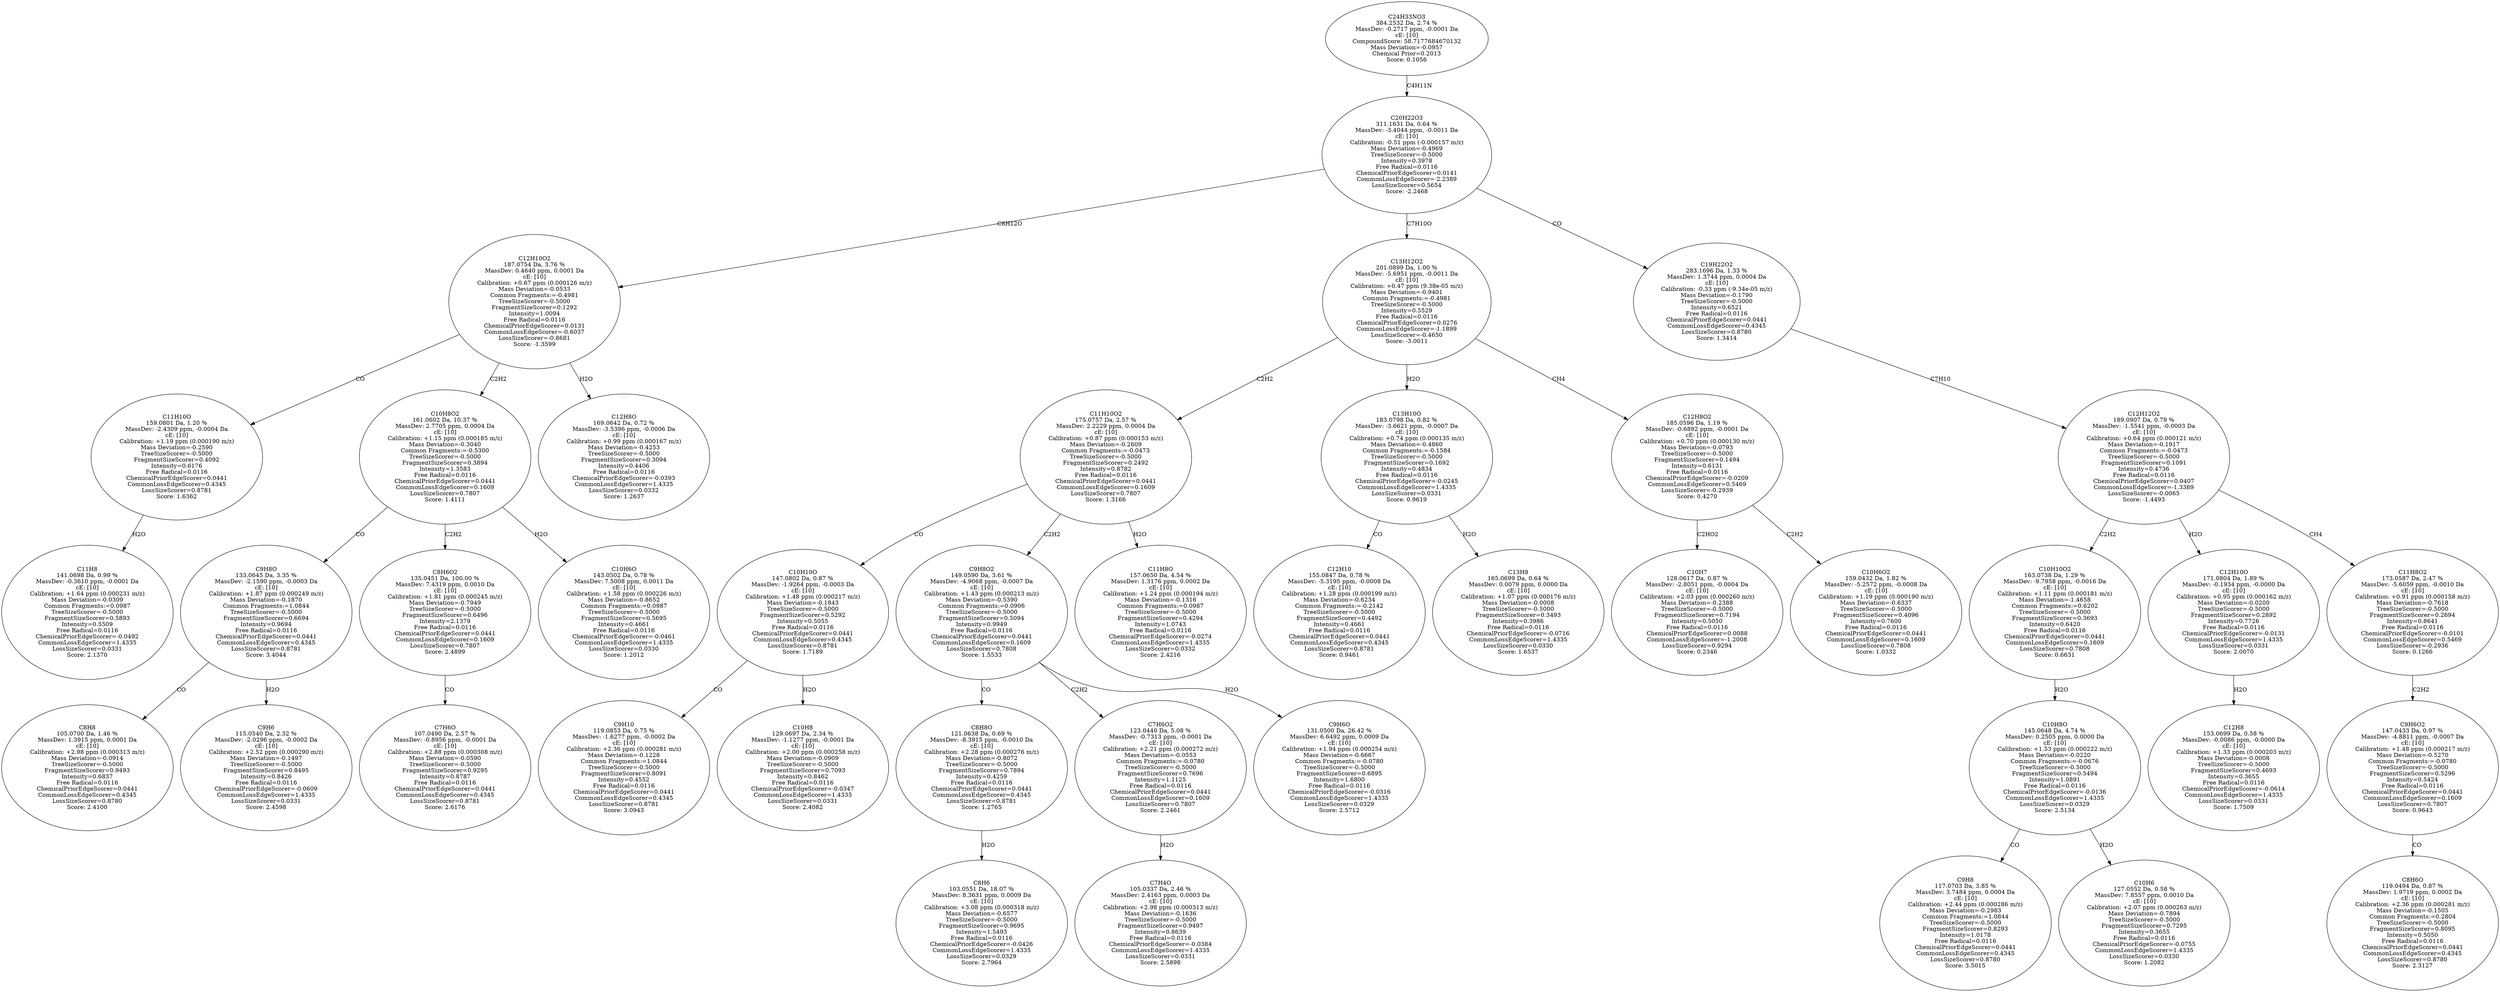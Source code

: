 strict digraph {
v1 [label="C11H8\n141.0698 Da, 0.99 %\nMassDev: -0.3610 ppm, -0.0001 Da\ncE: [10]\nCalibration: +1.64 ppm (0.000231 m/z)\nMass Deviation=-0.0309\nCommon Fragments:=0.0987\nTreeSizeScorer=-0.5000\nFragmentSizeScorer=0.5893\nIntensity=0.5509\nFree Radical=0.0116\nChemicalPriorEdgeScorer=-0.0492\nCommonLossEdgeScorer=1.4335\nLossSizeScorer=0.0331\nScore: 2.1370"];
v2 [label="C11H10O\n159.0801 Da, 1.20 %\nMassDev: -2.4309 ppm, -0.0004 Da\ncE: [10]\nCalibration: +1.19 ppm (0.000190 m/z)\nMass Deviation=-0.2590\nTreeSizeScorer=-0.5000\nFragmentSizeScorer=0.4092\nIntensity=0.6176\nFree Radical=0.0116\nChemicalPriorEdgeScorer=0.0441\nCommonLossEdgeScorer=0.4345\nLossSizeScorer=0.8781\nScore: 1.6362"];
v3 [label="C8H8\n105.0700 Da, 1.46 %\nMassDev: 1.3915 ppm, 0.0001 Da\ncE: [10]\nCalibration: +2.98 ppm (0.000313 m/z)\nMass Deviation=-0.0914\nTreeSizeScorer=-0.5000\nFragmentSizeScorer=0.9493\nIntensity=0.6837\nFree Radical=0.0116\nChemicalPriorEdgeScorer=0.0441\nCommonLossEdgeScorer=0.4345\nLossSizeScorer=0.8780\nScore: 2.4100"];
v4 [label="C9H6\n115.0540 Da, 2.32 %\nMassDev: -2.0296 ppm, -0.0002 Da\ncE: [10]\nCalibration: +2.52 ppm (0.000290 m/z)\nMass Deviation=-0.1497\nTreeSizeScorer=-0.5000\nFragmentSizeScorer=0.8495\nIntensity=0.8426\nFree Radical=0.0116\nChemicalPriorEdgeScorer=-0.0609\nCommonLossEdgeScorer=1.4335\nLossSizeScorer=0.0331\nScore: 2.4598"];
v5 [label="C9H8O\n133.0645 Da, 3.35 %\nMassDev: -2.1590 ppm, -0.0003 Da\ncE: [10]\nCalibration: +1.87 ppm (0.000249 m/z)\nMass Deviation=-0.1870\nCommon Fragments:=1.0844\nTreeSizeScorer=-0.5000\nFragmentSizeScorer=0.6694\nIntensity=0.9694\nFree Radical=0.0116\nChemicalPriorEdgeScorer=0.0441\nCommonLossEdgeScorer=0.4345\nLossSizeScorer=0.8781\nScore: 3.4044"];
v6 [label="C7H6O\n107.0490 Da, 2.57 %\nMassDev: -0.8956 ppm, -0.0001 Da\ncE: [10]\nCalibration: +2.88 ppm (0.000308 m/z)\nMass Deviation=-0.0590\nTreeSizeScorer=-0.5000\nFragmentSizeScorer=0.9295\nIntensity=0.8787\nFree Radical=0.0116\nChemicalPriorEdgeScorer=0.0441\nCommonLossEdgeScorer=0.4345\nLossSizeScorer=0.8781\nScore: 2.6176"];
v7 [label="C8H6O2\n135.0451 Da, 100.00 %\nMassDev: 7.4319 ppm, 0.0010 Da\ncE: [10]\nCalibration: +1.81 ppm (0.000245 m/z)\nMass Deviation=-0.7949\nTreeSizeScorer=-0.5000\nFragmentSizeScorer=0.6496\nIntensity=2.1379\nFree Radical=0.0116\nChemicalPriorEdgeScorer=0.0441\nCommonLossEdgeScorer=0.1609\nLossSizeScorer=0.7807\nScore: 2.4899"];
v8 [label="C10H6O\n143.0502 Da, 0.78 %\nMassDev: 7.5008 ppm, 0.0011 Da\ncE: [10]\nCalibration: +1.58 ppm (0.000226 m/z)\nMass Deviation=-0.8652\nCommon Fragments:=0.0987\nTreeSizeScorer=-0.5000\nFragmentSizeScorer=0.5695\nIntensity=0.4661\nFree Radical=0.0116\nChemicalPriorEdgeScorer=-0.0461\nCommonLossEdgeScorer=1.4335\nLossSizeScorer=0.0330\nScore: 1.2012"];
v9 [label="C10H8O2\n161.0602 Da, 10.37 %\nMassDev: 2.7705 ppm, 0.0004 Da\ncE: [10]\nCalibration: +1.15 ppm (0.000185 m/z)\nMass Deviation=-0.3040\nCommon Fragments:=-0.5300\nTreeSizeScorer=-0.5000\nFragmentSizeScorer=0.3894\nIntensity=1.3583\nFree Radical=0.0116\nChemicalPriorEdgeScorer=0.0441\nCommonLossEdgeScorer=0.1609\nLossSizeScorer=0.7807\nScore: 1.4111"];
v10 [label="C12H8O\n169.0642 Da, 0.72 %\nMassDev: -3.5396 ppm, -0.0006 Da\ncE: [10]\nCalibration: +0.99 ppm (0.000167 m/z)\nMass Deviation=-0.4253\nTreeSizeScorer=-0.5000\nFragmentSizeScorer=0.3094\nIntensity=0.4406\nFree Radical=0.0116\nChemicalPriorEdgeScorer=-0.0393\nCommonLossEdgeScorer=1.4335\nLossSizeScorer=0.0332\nScore: 1.2637"];
v11 [label="C12H10O2\n187.0754 Da, 3.76 %\nMassDev: 0.4640 ppm, 0.0001 Da\ncE: [10]\nCalibration: +0.67 ppm (0.000126 m/z)\nMass Deviation=-0.0533\nCommon Fragments:=-0.4981\nTreeSizeScorer=-0.5000\nFragmentSizeScorer=0.1292\nIntensity=1.0094\nFree Radical=0.0116\nChemicalPriorEdgeScorer=0.0131\nCommonLossEdgeScorer=-0.6037\nLossSizeScorer=-0.8681\nScore: -1.3599"];
v12 [label="C9H10\n119.0853 Da, 0.75 %\nMassDev: -1.6277 ppm, -0.0002 Da\ncE: [10]\nCalibration: +2.36 ppm (0.000281 m/z)\nMass Deviation=-0.1228\nCommon Fragments:=1.0844\nTreeSizeScorer=-0.5000\nFragmentSizeScorer=0.8091\nIntensity=0.4552\nFree Radical=0.0116\nChemicalPriorEdgeScorer=0.0441\nCommonLossEdgeScorer=0.4345\nLossSizeScorer=0.8781\nScore: 3.0943"];
v13 [label="C10H8\n129.0697 Da, 2.34 %\nMassDev: -1.1277 ppm, -0.0001 Da\ncE: [10]\nCalibration: +2.00 ppm (0.000258 m/z)\nMass Deviation=-0.0909\nTreeSizeScorer=-0.5000\nFragmentSizeScorer=0.7093\nIntensity=0.8462\nFree Radical=0.0116\nChemicalPriorEdgeScorer=-0.0347\nCommonLossEdgeScorer=1.4335\nLossSizeScorer=0.0331\nScore: 2.4082"];
v14 [label="C10H10O\n147.0802 Da, 0.87 %\nMassDev: -1.9264 ppm, -0.0003 Da\ncE: [10]\nCalibration: +1.48 ppm (0.000217 m/z)\nMass Deviation=-0.1843\nTreeSizeScorer=-0.5000\nFragmentSizeScorer=0.5292\nIntensity=0.5055\nFree Radical=0.0116\nChemicalPriorEdgeScorer=0.0441\nCommonLossEdgeScorer=0.4345\nLossSizeScorer=0.8781\nScore: 1.7189"];
v15 [label="C8H6\n103.0551 Da, 18.07 %\nMassDev: 8.3631 ppm, 0.0009 Da\ncE: [10]\nCalibration: +3.08 ppm (0.000318 m/z)\nMass Deviation=-0.6577\nTreeSizeScorer=-0.5000\nFragmentSizeScorer=0.9695\nIntensity=1.5493\nFree Radical=0.0116\nChemicalPriorEdgeScorer=-0.0426\nCommonLossEdgeScorer=1.4335\nLossSizeScorer=0.0329\nScore: 2.7964"];
v16 [label="C8H8O\n121.0638 Da, 0.69 %\nMassDev: -8.3915 ppm, -0.0010 Da\ncE: [10]\nCalibration: +2.28 ppm (0.000276 m/z)\nMass Deviation=-0.8072\nTreeSizeScorer=-0.5000\nFragmentSizeScorer=0.7894\nIntensity=0.4259\nFree Radical=0.0116\nChemicalPriorEdgeScorer=0.0441\nCommonLossEdgeScorer=0.4345\nLossSizeScorer=0.8781\nScore: 1.2765"];
v17 [label="C7H4O\n105.0337 Da, 2.46 %\nMassDev: 2.4163 ppm, 0.0003 Da\ncE: [10]\nCalibration: +2.98 ppm (0.000313 m/z)\nMass Deviation=-0.1636\nTreeSizeScorer=-0.5000\nFragmentSizeScorer=0.9497\nIntensity=0.8639\nFree Radical=0.0116\nChemicalPriorEdgeScorer=-0.0384\nCommonLossEdgeScorer=1.4335\nLossSizeScorer=0.0331\nScore: 2.5898"];
v18 [label="C7H6O2\n123.0440 Da, 5.08 %\nMassDev: -0.7313 ppm, -0.0001 Da\ncE: [10]\nCalibration: +2.21 ppm (0.000272 m/z)\nMass Deviation=-0.0553\nCommon Fragments:=-0.0780\nTreeSizeScorer=-0.5000\nFragmentSizeScorer=0.7696\nIntensity=1.1125\nFree Radical=0.0116\nChemicalPriorEdgeScorer=0.0441\nCommonLossEdgeScorer=0.1609\nLossSizeScorer=0.7807\nScore: 2.2461"];
v19 [label="C9H6O\n131.0500 Da, 26.42 %\nMassDev: 6.6492 ppm, 0.0009 Da\ncE: [10]\nCalibration: +1.94 ppm (0.000254 m/z)\nMass Deviation=-0.6667\nCommon Fragments:=-0.0780\nTreeSizeScorer=-0.5000\nFragmentSizeScorer=0.6895\nIntensity=1.6800\nFree Radical=0.0116\nChemicalPriorEdgeScorer=-0.0316\nCommonLossEdgeScorer=1.4335\nLossSizeScorer=0.0329\nScore: 2.5712"];
v20 [label="C9H8O2\n149.0590 Da, 3.61 %\nMassDev: -4.9068 ppm, -0.0007 Da\ncE: [10]\nCalibration: +1.43 ppm (0.000213 m/z)\nMass Deviation=-0.5390\nCommon Fragments:=0.0906\nTreeSizeScorer=-0.5000\nFragmentSizeScorer=0.5094\nIntensity=0.9949\nFree Radical=0.0116\nChemicalPriorEdgeScorer=0.0441\nCommonLossEdgeScorer=0.1609\nLossSizeScorer=0.7808\nScore: 1.5533"];
v21 [label="C11H8O\n157.0650 Da, 4.54 %\nMassDev: 1.3176 ppm, 0.0002 Da\ncE: [10]\nCalibration: +1.24 ppm (0.000194 m/z)\nMass Deviation=-0.1316\nCommon Fragments:=0.0987\nTreeSizeScorer=-0.5000\nFragmentSizeScorer=0.4294\nIntensity=1.0743\nFree Radical=0.0116\nChemicalPriorEdgeScorer=-0.0274\nCommonLossEdgeScorer=1.4335\nLossSizeScorer=0.0332\nScore: 2.4216"];
v22 [label="C11H10O2\n175.0757 Da, 2.57 %\nMassDev: 2.2229 ppm, 0.0004 Da\ncE: [10]\nCalibration: +0.87 ppm (0.000153 m/z)\nMass Deviation=-0.2609\nCommon Fragments:=-0.0473\nTreeSizeScorer=-0.5000\nFragmentSizeScorer=0.2492\nIntensity=0.8782\nFree Radical=0.0116\nChemicalPriorEdgeScorer=0.0441\nCommonLossEdgeScorer=0.1609\nLossSizeScorer=0.7807\nScore: 1.3166"];
v23 [label="C12H10\n155.0847 Da, 0.78 %\nMassDev: -5.3195 ppm, -0.0008 Da\ncE: [10]\nCalibration: +1.28 ppm (0.000199 m/z)\nMass Deviation=-0.6234\nCommon Fragments:=-0.2142\nTreeSizeScorer=-0.5000\nFragmentSizeScorer=0.4492\nIntensity=0.4661\nFree Radical=0.0116\nChemicalPriorEdgeScorer=0.0441\nCommonLossEdgeScorer=0.4345\nLossSizeScorer=0.8781\nScore: 0.9461"];
v24 [label="C13H8\n165.0699 Da, 0.64 %\nMassDev: 0.0079 ppm, 0.0000 Da\ncE: [10]\nCalibration: +1.07 ppm (0.000176 m/z)\nMass Deviation=-0.0008\nTreeSizeScorer=-0.5000\nFragmentSizeScorer=0.3493\nIntensity=0.3986\nFree Radical=0.0116\nChemicalPriorEdgeScorer=-0.0716\nCommonLossEdgeScorer=1.4335\nLossSizeScorer=0.0330\nScore: 1.6537"];
v25 [label="C13H10O\n183.0798 Da, 0.82 %\nMassDev: -3.6621 ppm, -0.0007 Da\ncE: [10]\nCalibration: +0.74 ppm (0.000135 m/z)\nMass Deviation=-0.4860\nCommon Fragments:=-0.1584\nTreeSizeScorer=-0.5000\nFragmentSizeScorer=0.1692\nIntensity=0.4834\nFree Radical=0.0116\nChemicalPriorEdgeScorer=-0.0245\nCommonLossEdgeScorer=1.4335\nLossSizeScorer=0.0331\nScore: 0.9619"];
v26 [label="C10H7\n128.0617 Da, 0.87 %\nMassDev: -2.8051 ppm, -0.0004 Da\ncE: [10]\nCalibration: +2.03 ppm (0.000260 m/z)\nMass Deviation=-0.2388\nTreeSizeScorer=-0.5000\nFragmentSizeScorer=0.7194\nIntensity=0.5050\nFree Radical=0.0116\nChemicalPriorEdgeScorer=0.0088\nCommonLossEdgeScorer=-1.2008\nLossSizeScorer=0.9294\nScore: 0.2346"];
v27 [label="C10H6O2\n159.0432 Da, 1.82 %\nMassDev: -5.2572 ppm, -0.0008 Da\ncE: [10]\nCalibration: +1.19 ppm (0.000190 m/z)\nMass Deviation=-0.6337\nTreeSizeScorer=-0.5000\nFragmentSizeScorer=0.4096\nIntensity=0.7600\nFree Radical=0.0116\nChemicalPriorEdgeScorer=0.0441\nCommonLossEdgeScorer=0.1609\nLossSizeScorer=0.7808\nScore: 1.0332"];
v28 [label="C12H8O2\n185.0596 Da, 1.19 %\nMassDev: -0.6892 ppm, -0.0001 Da\ncE: [10]\nCalibration: +0.70 ppm (0.000130 m/z)\nMass Deviation=-0.0793\nTreeSizeScorer=-0.5000\nFragmentSizeScorer=0.1494\nIntensity=0.6131\nFree Radical=0.0116\nChemicalPriorEdgeScorer=-0.0209\nCommonLossEdgeScorer=0.5469\nLossSizeScorer=-0.2939\nScore: 0.4270"];
v29 [label="C13H12O2\n201.0899 Da, 1.00 %\nMassDev: -5.6951 ppm, -0.0011 Da\ncE: [10]\nCalibration: +0.47 ppm (9.38e-05 m/z)\nMass Deviation=-0.9401\nCommon Fragments:=-0.4981\nTreeSizeScorer=-0.5000\nIntensity=0.5529\nFree Radical=0.0116\nChemicalPriorEdgeScorer=0.0276\nCommonLossEdgeScorer=-1.1899\nLossSizeScorer=-0.4650\nScore: -3.0011"];
v30 [label="C9H8\n117.0703 Da, 3.85 %\nMassDev: 3.7484 ppm, 0.0004 Da\ncE: [10]\nCalibration: +2.44 ppm (0.000286 m/z)\nMass Deviation=-0.2983\nCommon Fragments:=1.0844\nTreeSizeScorer=-0.5000\nFragmentSizeScorer=0.8293\nIntensity=1.0178\nFree Radical=0.0116\nChemicalPriorEdgeScorer=0.0441\nCommonLossEdgeScorer=0.4345\nLossSizeScorer=0.8780\nScore: 3.5015"];
v31 [label="C10H6\n127.0552 Da, 0.58 %\nMassDev: 7.8557 ppm, 0.0010 Da\ncE: [10]\nCalibration: +2.07 ppm (0.000263 m/z)\nMass Deviation=-0.7894\nTreeSizeScorer=-0.5000\nFragmentSizeScorer=0.7295\nIntensity=0.3655\nFree Radical=0.0116\nChemicalPriorEdgeScorer=-0.0755\nCommonLossEdgeScorer=1.4335\nLossSizeScorer=0.0330\nScore: 1.2082"];
v32 [label="C10H8O\n145.0648 Da, 4.74 %\nMassDev: 0.2505 ppm, 0.0000 Da\ncE: [10]\nCalibration: +1.53 ppm (0.000222 m/z)\nMass Deviation=-0.0220\nCommon Fragments:=-0.0676\nTreeSizeScorer=-0.5000\nFragmentSizeScorer=0.5494\nIntensity=1.0891\nFree Radical=0.0116\nChemicalPriorEdgeScorer=-0.0136\nCommonLossEdgeScorer=1.4335\nLossSizeScorer=0.0329\nScore: 2.5134"];
v33 [label="C10H10O2\n163.0738 Da, 1.29 %\nMassDev: -9.7958 ppm, -0.0016 Da\ncE: [10]\nCalibration: +1.11 ppm (0.000181 m/z)\nMass Deviation=-1.4658\nCommon Fragments:=0.6202\nTreeSizeScorer=-0.5000\nFragmentSizeScorer=0.3693\nIntensity=0.6420\nFree Radical=0.0116\nChemicalPriorEdgeScorer=0.0441\nCommonLossEdgeScorer=0.1609\nLossSizeScorer=0.7808\nScore: 0.6631"];
v34 [label="C12H8\n153.0699 Da, 0.58 %\nMassDev: -0.0086 ppm, -0.0000 Da\ncE: [10]\nCalibration: +1.33 ppm (0.000203 m/z)\nMass Deviation=-0.0008\nTreeSizeScorer=-0.5000\nFragmentSizeScorer=0.4693\nIntensity=0.3655\nFree Radical=0.0116\nChemicalPriorEdgeScorer=-0.0614\nCommonLossEdgeScorer=1.4335\nLossSizeScorer=0.0331\nScore: 1.7509"];
v35 [label="C12H10O\n171.0804 Da, 1.89 %\nMassDev: -0.1934 ppm, -0.0000 Da\ncE: [10]\nCalibration: +0.95 ppm (0.000162 m/z)\nMass Deviation=-0.0200\nTreeSizeScorer=-0.5000\nFragmentSizeScorer=0.2892\nIntensity=0.7726\nFree Radical=0.0116\nChemicalPriorEdgeScorer=-0.0131\nCommonLossEdgeScorer=1.4335\nLossSizeScorer=0.0331\nScore: 2.0070"];
v36 [label="C8H6O\n119.0494 Da, 0.87 %\nMassDev: 1.9719 ppm, 0.0002 Da\ncE: [10]\nCalibration: +2.36 ppm (0.000281 m/z)\nMass Deviation=-0.1505\nCommon Fragments:=0.2804\nTreeSizeScorer=-0.5000\nFragmentSizeScorer=0.8095\nIntensity=0.5050\nFree Radical=0.0116\nChemicalPriorEdgeScorer=0.0441\nCommonLossEdgeScorer=0.4345\nLossSizeScorer=0.8780\nScore: 2.3127"];
v37 [label="C9H6O2\n147.0433 Da, 0.97 %\nMassDev: -4.8811 ppm, -0.0007 Da\ncE: [10]\nCalibration: +1.48 ppm (0.000217 m/z)\nMass Deviation=-0.5270\nCommon Fragments:=-0.0780\nTreeSizeScorer=-0.5000\nFragmentSizeScorer=0.5296\nIntensity=0.5424\nFree Radical=0.0116\nChemicalPriorEdgeScorer=0.0441\nCommonLossEdgeScorer=0.1609\nLossSizeScorer=0.7807\nScore: 0.9643"];
v38 [label="C11H8O2\n173.0587 Da, 2.47 %\nMassDev: -5.6059 ppm, -0.0010 Da\ncE: [10]\nCalibration: +0.91 ppm (0.000158 m/z)\nMass Deviation=-0.7618\nTreeSizeScorer=-0.5000\nFragmentSizeScorer=0.2694\nIntensity=0.8641\nFree Radical=0.0116\nChemicalPriorEdgeScorer=-0.0101\nCommonLossEdgeScorer=0.5469\nLossSizeScorer=-0.2936\nScore: 0.1266"];
v39 [label="C12H12O2\n189.0907 Da, 0.79 %\nMassDev: -1.5541 ppm, -0.0003 Da\ncE: [10]\nCalibration: +0.64 ppm (0.000121 m/z)\nMass Deviation=-0.1917\nCommon Fragments:=-0.0473\nTreeSizeScorer=-0.5000\nFragmentSizeScorer=0.1091\nIntensity=0.4736\nFree Radical=0.0116\nChemicalPriorEdgeScorer=0.0407\nCommonLossEdgeScorer=-1.3389\nLossSizeScorer=-0.0065\nScore: -1.4493"];
v40 [label="C19H22O2\n283.1696 Da, 1.33 %\nMassDev: 1.3744 ppm, 0.0004 Da\ncE: [10]\nCalibration: -0.33 ppm (-9.34e-05 m/z)\nMass Deviation=-0.1790\nTreeSizeScorer=-0.5000\nIntensity=0.6521\nFree Radical=0.0116\nChemicalPriorEdgeScorer=0.0441\nCommonLossEdgeScorer=0.4345\nLossSizeScorer=0.8780\nScore: 1.3414"];
v41 [label="C20H22O3\n311.1631 Da, 0.64 %\nMassDev: -3.4044 ppm, -0.0011 Da\ncE: [10]\nCalibration: -0.51 ppm (-0.000157 m/z)\nMass Deviation=-0.4969\nTreeSizeScorer=-0.5000\nIntensity=0.3978\nFree Radical=0.0116\nChemicalPriorEdgeScorer=0.0141\nCommonLossEdgeScorer=-2.2389\nLossSizeScorer=0.5654\nScore: -2.2468"];
v42 [label="C24H33NO3\n384.2532 Da, 2.74 %\nMassDev: -0.2717 ppm, -0.0001 Da\ncE: [10]\nCompoundScore: 58.7177684670132\nMass Deviation=-0.0957\nChemical Prior=0.2013\nScore: 0.1056"];
v2 -> v1 [label="H2O"];
v11 -> v2 [label="CO"];
v5 -> v3 [label="CO"];
v5 -> v4 [label="H2O"];
v9 -> v5 [label="CO"];
v7 -> v6 [label="CO"];
v9 -> v7 [label="C2H2"];
v9 -> v8 [label="H2O"];
v11 -> v9 [label="C2H2"];
v11 -> v10 [label="H2O"];
v41 -> v11 [label="C8H12O"];
v14 -> v12 [label="CO"];
v14 -> v13 [label="H2O"];
v22 -> v14 [label="CO"];
v16 -> v15 [label="H2O"];
v20 -> v16 [label="CO"];
v18 -> v17 [label="H2O"];
v20 -> v18 [label="C2H2"];
v20 -> v19 [label="H2O"];
v22 -> v20 [label="C2H2"];
v22 -> v21 [label="H2O"];
v29 -> v22 [label="C2H2"];
v25 -> v23 [label="CO"];
v25 -> v24 [label="H2O"];
v29 -> v25 [label="H2O"];
v28 -> v26 [label="C2HO2"];
v28 -> v27 [label="C2H2"];
v29 -> v28 [label="CH4"];
v41 -> v29 [label="C7H10O"];
v32 -> v30 [label="CO"];
v32 -> v31 [label="H2O"];
v33 -> v32 [label="H2O"];
v39 -> v33 [label="C2H2"];
v35 -> v34 [label="H2O"];
v39 -> v35 [label="H2O"];
v37 -> v36 [label="CO"];
v38 -> v37 [label="C2H2"];
v39 -> v38 [label="CH4"];
v40 -> v39 [label="C7H10"];
v41 -> v40 [label="CO"];
v42 -> v41 [label="C4H11N"];
}